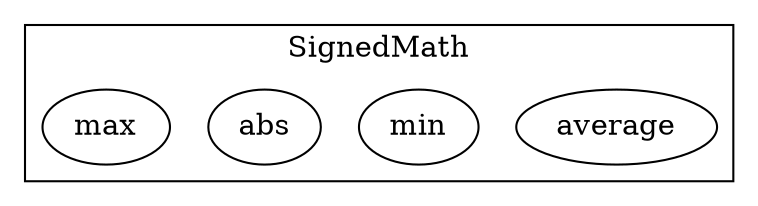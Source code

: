 strict digraph {
subgraph cluster_3101_SignedMath {
label = "SignedMath"
"3101_average" [label="average"]
"3101_min" [label="min"]
"3101_abs" [label="abs"]
"3101_max" [label="max"]
}subgraph cluster_solidity {
label = "[Solidity]"
}
}